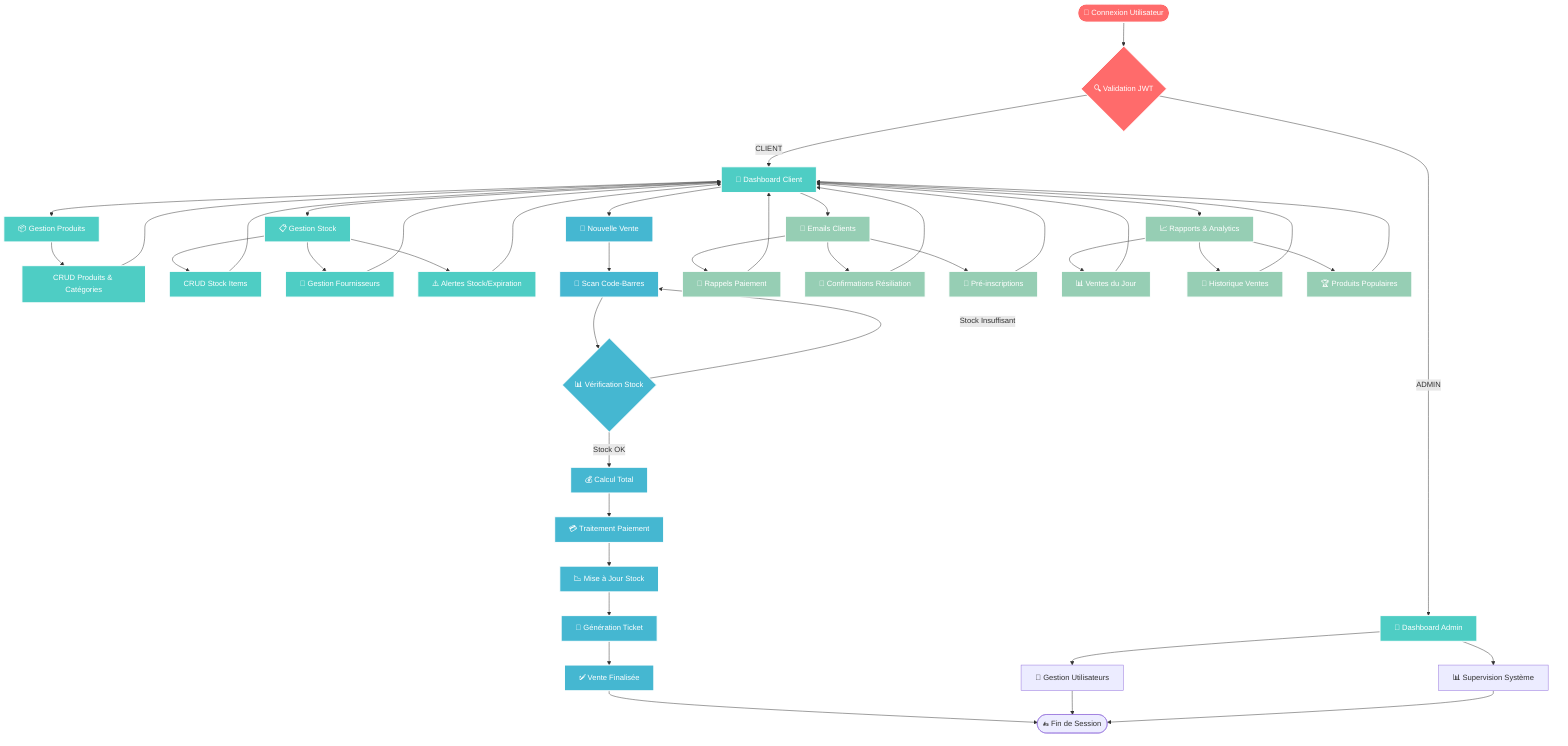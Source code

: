 flowchart TD
%% Authentification
    START([🔐 Connexion Utilisateur]) --> VALIDATE{🔍 Validation JWT}

%% Routes selon le rôle
VALIDATE -->|ADMIN| ADMIN[👑 Dashboard Admin]
VALIDATE -->|CLIENT| CLIENT[🏪 Dashboard Client]

%% Dashboard Admin
ADMIN --> MANAGE_USERS[👥 Gestion Utilisateurs]
ADMIN --> SYSTEM_MONITOR[📊 Supervision Système]

%% Dashboard Client - Modules principaux
CLIENT --> PRODUCTS[📦 Gestion Produits]
CLIENT --> STOCK[📋 Gestion Stock]
CLIENT --> NEW_SALE[🛒 Nouvelle Vente]
CLIENT --> REPORTS[📈 Rapports & Analytics]
CLIENT --> EMAILS[📧 Emails Clients]

%% Gestion Produits
PRODUCTS --> PROD_CRUD[CRUD Produits & Catégories]

%% Gestion Stock
STOCK --> STOCK_CRUD[CRUD Stock Items]
STOCK --> SUPPLIERS[🚚 Gestion Fournisseurs]
STOCK --> ALERTS[⚠️ Alertes Stock/Expiration]

%% Processus de Vente Principal
NEW_SALE --> SCAN[📱 Scan Code-Barres]
SCAN --> STOCK_CHECK{📊 Vérification Stock}

STOCK_CHECK -->|Stock OK| CALC[💰 Calcul Total]
STOCK_CHECK -->|Stock Insuffisant| SCAN

CALC --> PAYMENT[💳 Traitement Paiement]
PAYMENT --> UPDATE_STOCK[📉 Mise à Jour Stock]
UPDATE_STOCK --> RECEIPT[🧾 Génération Ticket]
RECEIPT --> SALE_EVENT[✅ Vente Finalisée]

%% Services Email
EMAILS --> EMAIL_REMINDER[📮 Rappels Paiement]
EMAILS --> EMAIL_CANCEL[📮 Confirmations Résiliation]
EMAILS --> EMAIL_REGISTER[📮 Pré-inscriptions]

%% Rapports
REPORTS --> DAILY_SALES[📊 Ventes du Jour]
REPORTS --> HISTORY[📜 Historique Ventes]
REPORTS --> TOP_PRODUCTS[🏆 Produits Populaires]

%% Fin de session
SALE_EVENT --> END([🔚 Fin de Session])
MANAGE_USERS --> END
SYSTEM_MONITOR --> END
PROD_CRUD --> CLIENT
STOCK_CRUD --> CLIENT
SUPPLIERS --> CLIENT
ALERTS --> CLIENT
EMAIL_REMINDER --> CLIENT
EMAIL_CANCEL --> CLIENT
EMAIL_REGISTER --> CLIENT
DAILY_SALES --> CLIENT
HISTORY --> CLIENT
TOP_PRODUCTS --> CLIENT

%% Styles des groupes
classDef authGroup fill:#ff6b6b,stroke:#fff,stroke-width:2px,color:#fff
classDef mgmtGroup fill:#4ecdc4,stroke:#fff,stroke-width:2px,color:#fff
classDef salesGroup fill:#45b7d1,stroke:#fff,stroke-width:2px,color:#fff
classDef servicesGroup fill:#96ceb4,stroke:#fff,stroke-width:2px,color:#fff

%% Application des styles
class START,VALIDATE authGroup
class ADMIN,CLIENT,PRODUCTS,STOCK,PROD_CRUD,STOCK_CRUD,SUPPLIERS,ALERTS mgmtGroup
class NEW_SALE,SCAN,STOCK_CHECK,CALC,PAYMENT,UPDATE_STOCK,RECEIPT,SALE_EVENT salesGroup
class EMAILS,REPORTS,EMAIL_REMINDER,EMAIL_CANCEL,EMAIL_REGISTER,DAILY_SALES,HISTORY,TOP_PRODUCTS servicesGroup